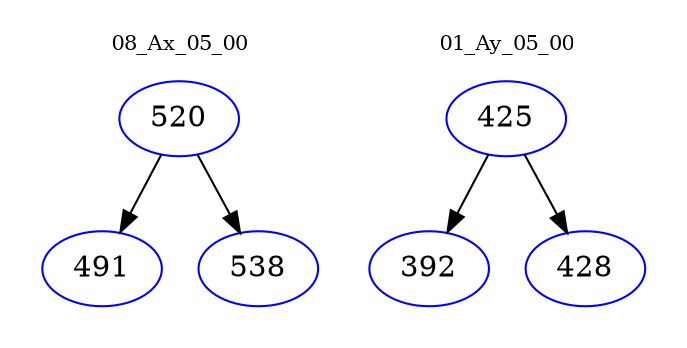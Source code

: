 digraph{
subgraph cluster_0 {
color = white
label = "08_Ax_05_00";
fontsize=10;
T0_520 [label="520", color="blue"]
T0_520 -> T0_491 [color="black"]
T0_491 [label="491", color="blue"]
T0_520 -> T0_538 [color="black"]
T0_538 [label="538", color="blue"]
}
subgraph cluster_1 {
color = white
label = "01_Ay_05_00";
fontsize=10;
T1_425 [label="425", color="blue"]
T1_425 -> T1_392 [color="black"]
T1_392 [label="392", color="blue"]
T1_425 -> T1_428 [color="black"]
T1_428 [label="428", color="blue"]
}
}
